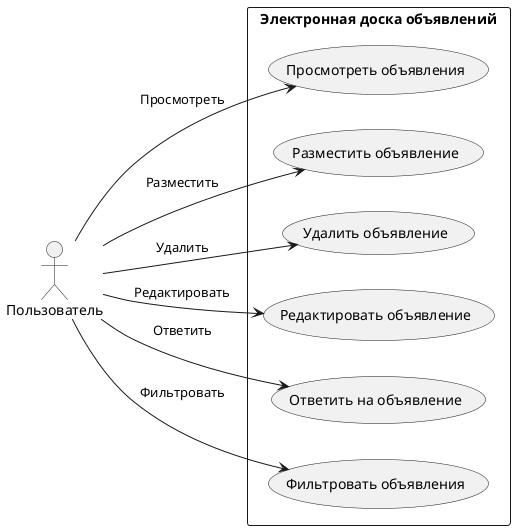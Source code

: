 @startuml
left to right direction
skinparam packageStyle rectangle

actor Пользователь as User

rectangle "Электронная доска объявлений" {
  usecase "Просмотреть объявления" as ViewAds
  usecase "Разместить объявление" as PostAd
  usecase "Удалить объявление" as DeleteAd
  usecase "Редактировать объявление" as EditAd
  usecase "Ответить на объявление" as ReplyAd
  usecase "Фильтровать объявления" as FilterAds

  User --> ViewAds : Просмотреть
  User --> PostAd : Разместить
  User --> DeleteAd : Удалить
  User --> EditAd : Редактировать
  User --> ReplyAd : Ответить
  User --> FilterAds : Фильтровать
}
@enduml
